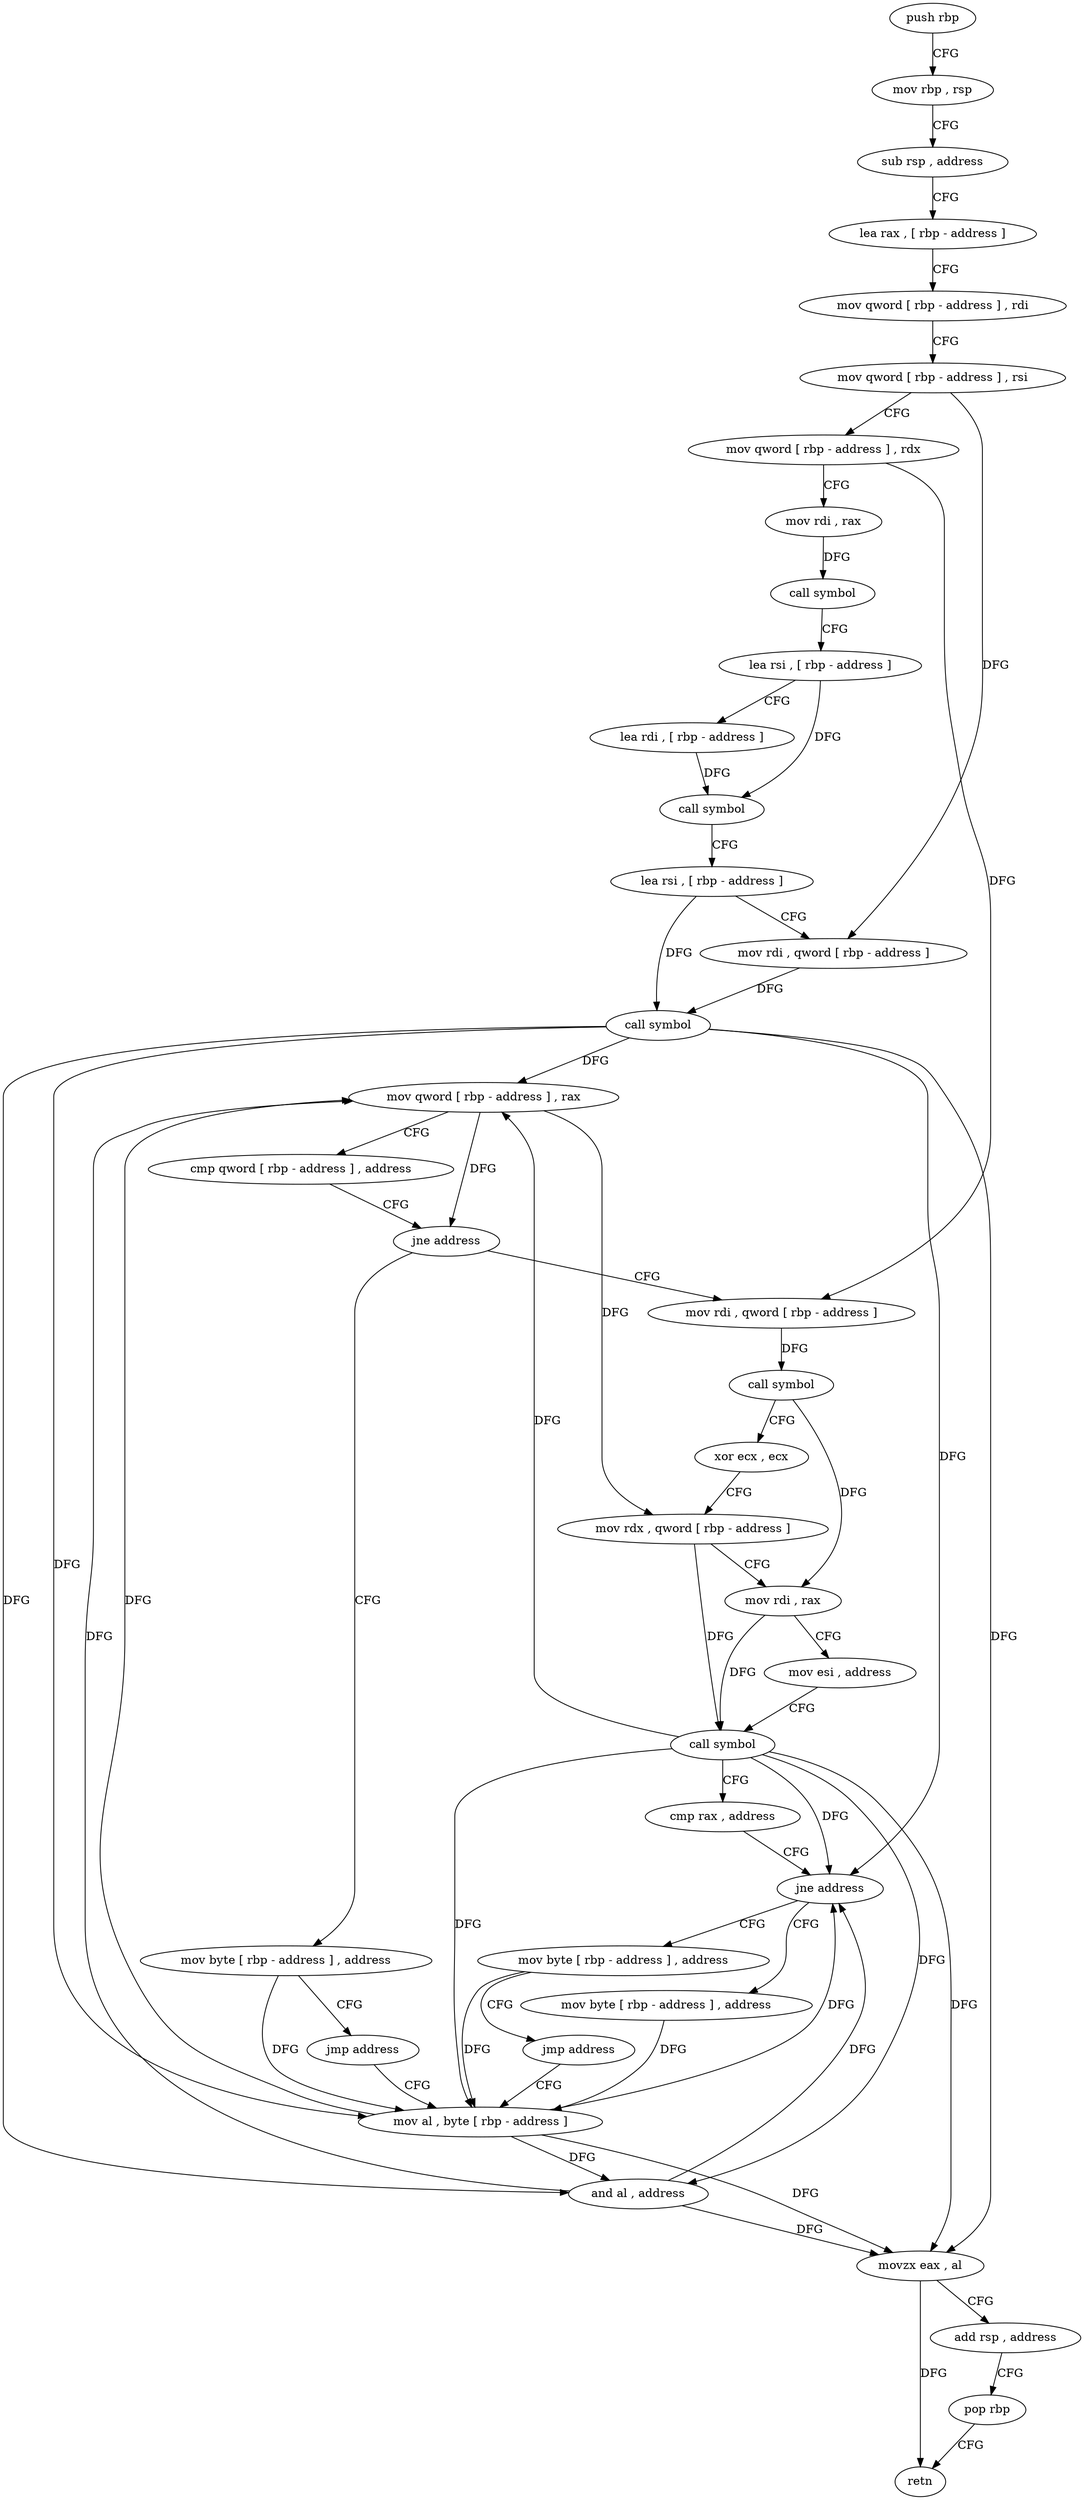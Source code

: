 digraph "func" {
"101072" [label = "push rbp" ]
"101073" [label = "mov rbp , rsp" ]
"101076" [label = "sub rsp , address" ]
"101080" [label = "lea rax , [ rbp - address ]" ]
"101084" [label = "mov qword [ rbp - address ] , rdi" ]
"101088" [label = "mov qword [ rbp - address ] , rsi" ]
"101092" [label = "mov qword [ rbp - address ] , rdx" ]
"101096" [label = "mov rdi , rax" ]
"101099" [label = "call symbol" ]
"101104" [label = "lea rsi , [ rbp - address ]" ]
"101108" [label = "lea rdi , [ rbp - address ]" ]
"101112" [label = "call symbol" ]
"101117" [label = "lea rsi , [ rbp - address ]" ]
"101121" [label = "mov rdi , qword [ rbp - address ]" ]
"101125" [label = "call symbol" ]
"101130" [label = "mov qword [ rbp - address ] , rax" ]
"101134" [label = "cmp qword [ rbp - address ] , address" ]
"101139" [label = "jne address" ]
"101154" [label = "mov rdi , qword [ rbp - address ]" ]
"101145" [label = "mov byte [ rbp - address ] , address" ]
"101158" [label = "call symbol" ]
"101163" [label = "xor ecx , ecx" ]
"101165" [label = "mov rdx , qword [ rbp - address ]" ]
"101169" [label = "mov rdi , rax" ]
"101172" [label = "mov esi , address" ]
"101177" [label = "call symbol" ]
"101182" [label = "cmp rax , address" ]
"101186" [label = "jne address" ]
"101201" [label = "mov byte [ rbp - address ] , address" ]
"101192" [label = "mov byte [ rbp - address ] , address" ]
"101149" [label = "jmp address" ]
"101205" [label = "mov al , byte [ rbp - address ]" ]
"101196" [label = "jmp address" ]
"101208" [label = "and al , address" ]
"101210" [label = "movzx eax , al" ]
"101213" [label = "add rsp , address" ]
"101217" [label = "pop rbp" ]
"101218" [label = "retn" ]
"101072" -> "101073" [ label = "CFG" ]
"101073" -> "101076" [ label = "CFG" ]
"101076" -> "101080" [ label = "CFG" ]
"101080" -> "101084" [ label = "CFG" ]
"101084" -> "101088" [ label = "CFG" ]
"101088" -> "101092" [ label = "CFG" ]
"101088" -> "101121" [ label = "DFG" ]
"101092" -> "101096" [ label = "CFG" ]
"101092" -> "101154" [ label = "DFG" ]
"101096" -> "101099" [ label = "DFG" ]
"101099" -> "101104" [ label = "CFG" ]
"101104" -> "101108" [ label = "CFG" ]
"101104" -> "101112" [ label = "DFG" ]
"101108" -> "101112" [ label = "DFG" ]
"101112" -> "101117" [ label = "CFG" ]
"101117" -> "101121" [ label = "CFG" ]
"101117" -> "101125" [ label = "DFG" ]
"101121" -> "101125" [ label = "DFG" ]
"101125" -> "101130" [ label = "DFG" ]
"101125" -> "101186" [ label = "DFG" ]
"101125" -> "101205" [ label = "DFG" ]
"101125" -> "101208" [ label = "DFG" ]
"101125" -> "101210" [ label = "DFG" ]
"101130" -> "101134" [ label = "CFG" ]
"101130" -> "101139" [ label = "DFG" ]
"101130" -> "101165" [ label = "DFG" ]
"101134" -> "101139" [ label = "CFG" ]
"101139" -> "101154" [ label = "CFG" ]
"101139" -> "101145" [ label = "CFG" ]
"101154" -> "101158" [ label = "DFG" ]
"101145" -> "101149" [ label = "CFG" ]
"101145" -> "101205" [ label = "DFG" ]
"101158" -> "101163" [ label = "CFG" ]
"101158" -> "101169" [ label = "DFG" ]
"101163" -> "101165" [ label = "CFG" ]
"101165" -> "101169" [ label = "CFG" ]
"101165" -> "101177" [ label = "DFG" ]
"101169" -> "101172" [ label = "CFG" ]
"101169" -> "101177" [ label = "DFG" ]
"101172" -> "101177" [ label = "CFG" ]
"101177" -> "101182" [ label = "CFG" ]
"101177" -> "101130" [ label = "DFG" ]
"101177" -> "101186" [ label = "DFG" ]
"101177" -> "101205" [ label = "DFG" ]
"101177" -> "101208" [ label = "DFG" ]
"101177" -> "101210" [ label = "DFG" ]
"101182" -> "101186" [ label = "CFG" ]
"101186" -> "101201" [ label = "CFG" ]
"101186" -> "101192" [ label = "CFG" ]
"101201" -> "101205" [ label = "DFG" ]
"101192" -> "101196" [ label = "CFG" ]
"101192" -> "101205" [ label = "DFG" ]
"101149" -> "101205" [ label = "CFG" ]
"101205" -> "101208" [ label = "DFG" ]
"101205" -> "101130" [ label = "DFG" ]
"101205" -> "101186" [ label = "DFG" ]
"101205" -> "101210" [ label = "DFG" ]
"101196" -> "101205" [ label = "CFG" ]
"101208" -> "101210" [ label = "DFG" ]
"101208" -> "101130" [ label = "DFG" ]
"101208" -> "101186" [ label = "DFG" ]
"101210" -> "101213" [ label = "CFG" ]
"101210" -> "101218" [ label = "DFG" ]
"101213" -> "101217" [ label = "CFG" ]
"101217" -> "101218" [ label = "CFG" ]
}
